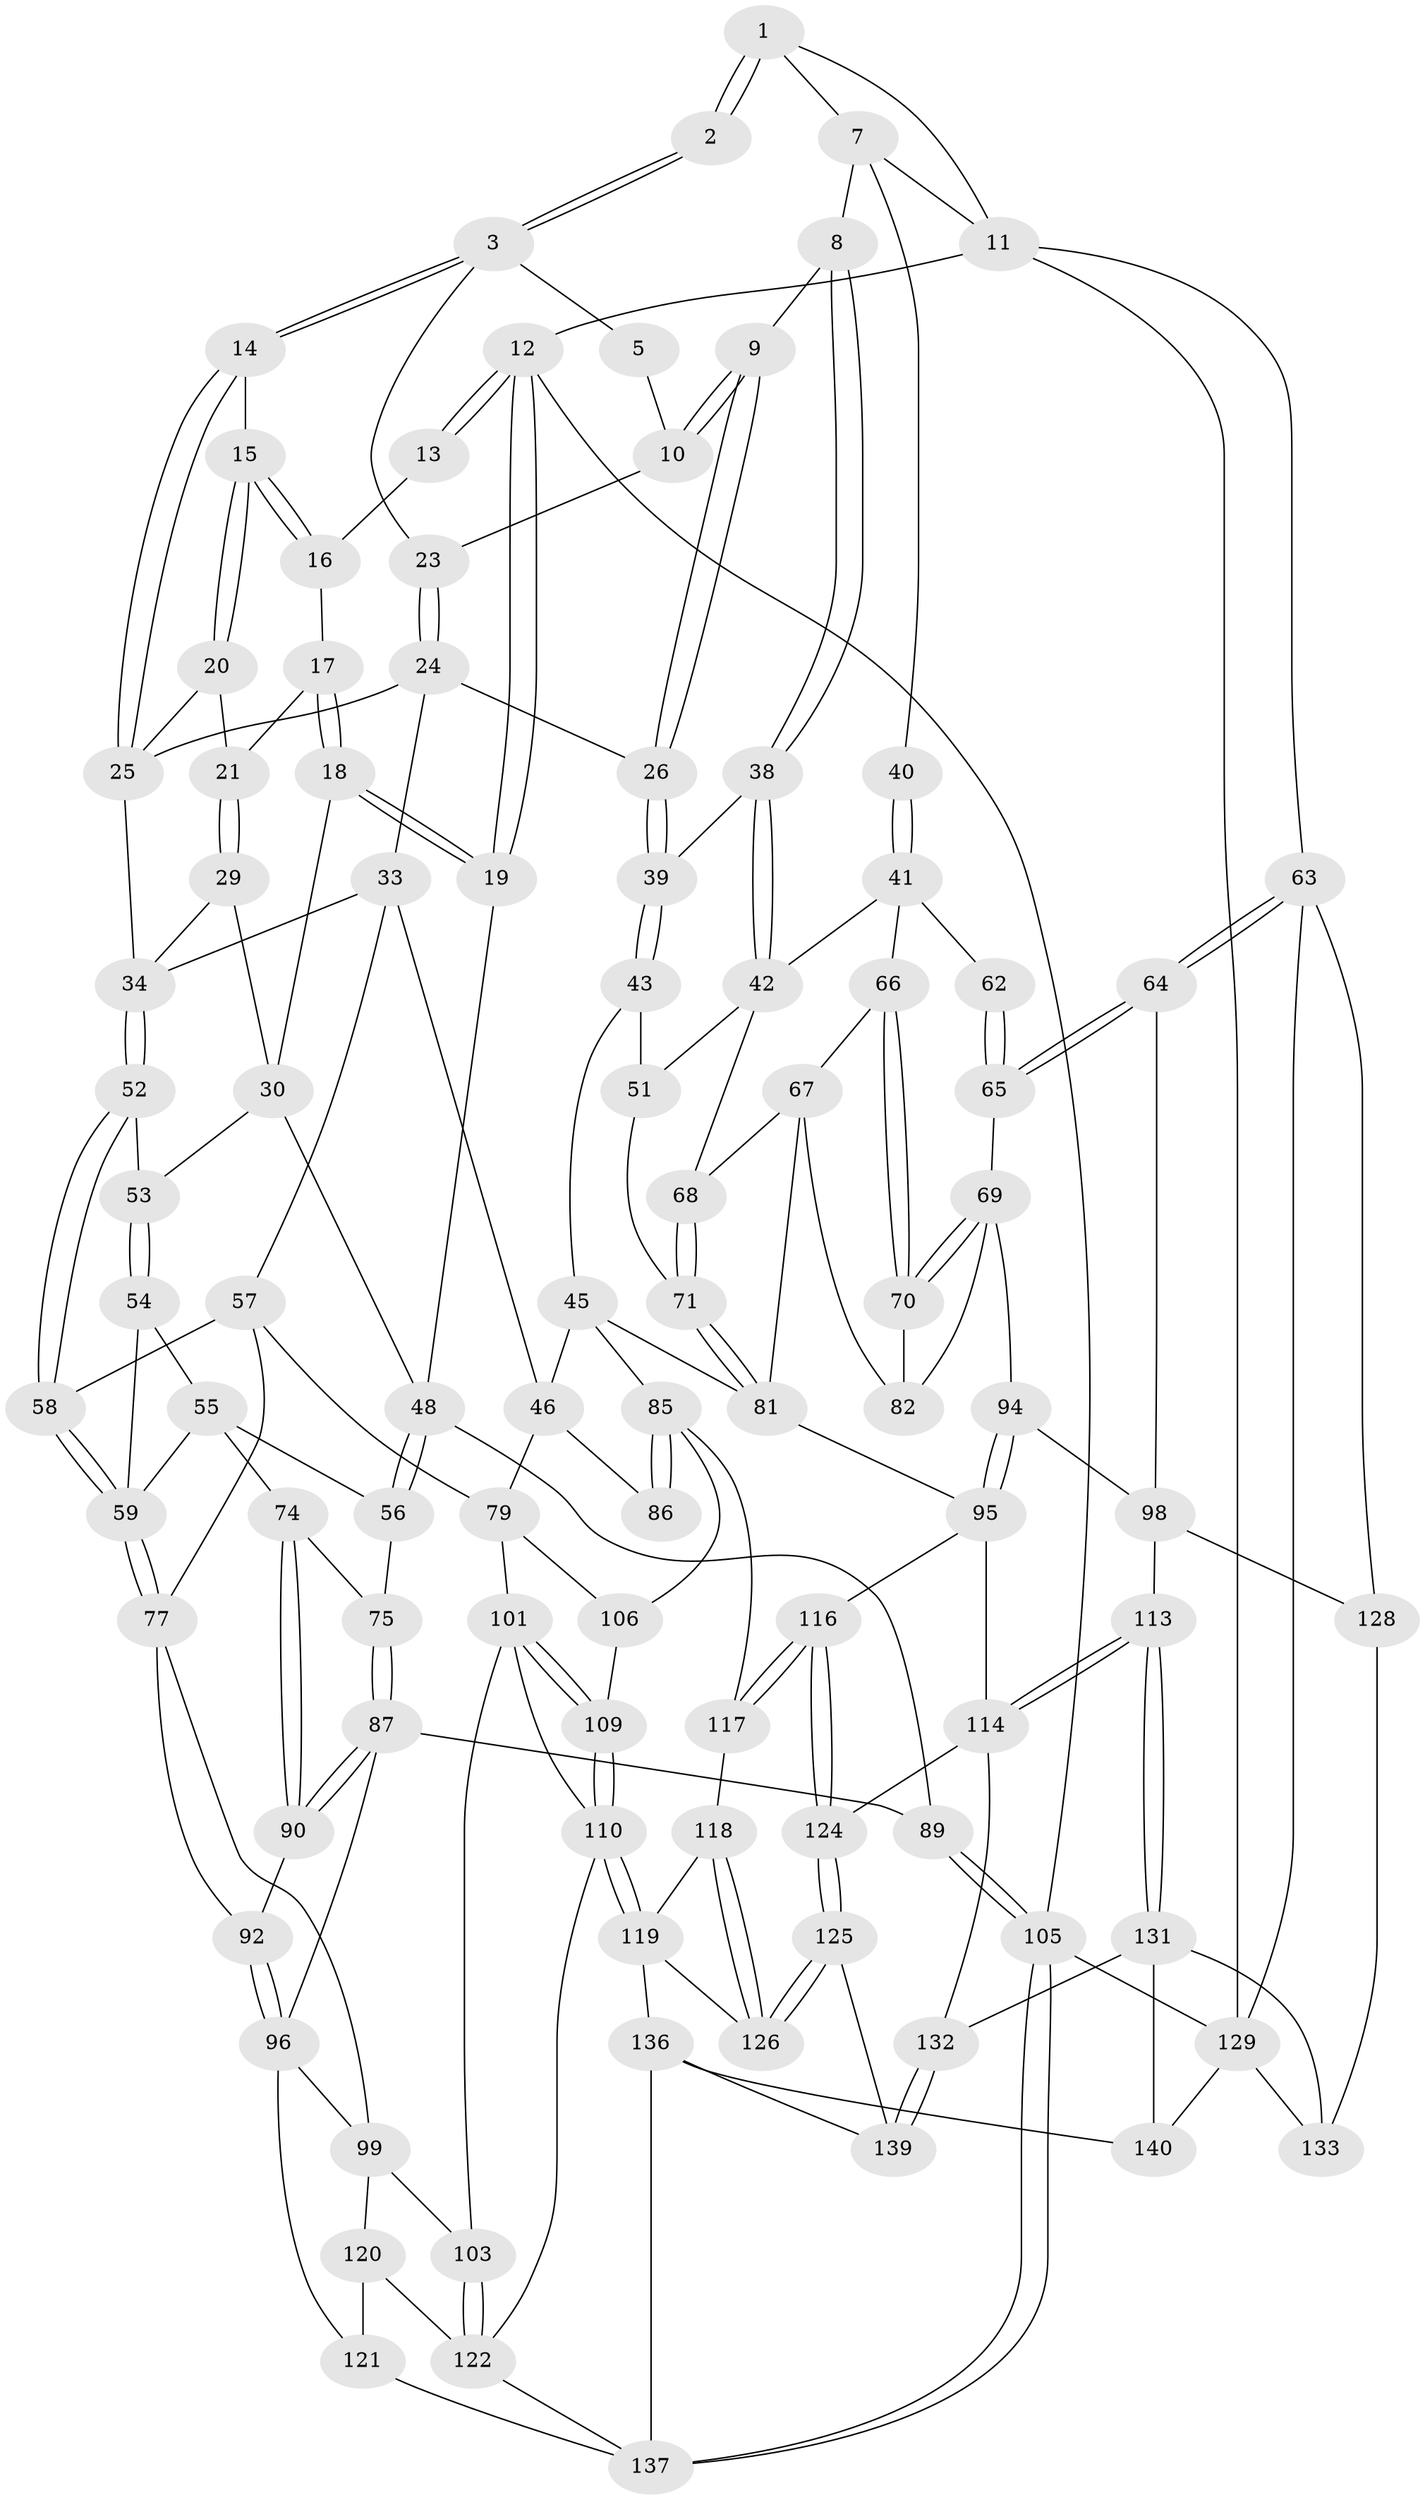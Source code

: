 // Generated by graph-tools (version 1.1) at 2025/52/02/27/25 19:52:42]
// undirected, 99 vertices, 218 edges
graph export_dot {
graph [start="1"]
  node [color=gray90,style=filled];
  1 [pos="+0.5113130582637583+0",super="+6"];
  2 [pos="+0.24479441166149216+0"];
  3 [pos="+0.2507728780613453+0",super="+4"];
  5 [pos="+0.4925647383699029+0.02371233200838739"];
  7 [pos="+0.7559846723454542+0.00460899604158056",super="+37"];
  8 [pos="+0.7484312410836736+0.03351138192602844"];
  9 [pos="+0.5763807838241631+0.0905287940851952"];
  10 [pos="+0.5446275895881024+0.07553046505865293"];
  11 [pos="+1+0",super="+36"];
  12 [pos="+0+0"];
  13 [pos="+0+0"];
  14 [pos="+0.2395299907957667+0.0019220522243951798"];
  15 [pos="+0.17579745498835678+0.10793803041653965"];
  16 [pos="+0.09315332541265453+0.08109017387070777"];
  17 [pos="+0.08003514829062477+0.0865988938468436",super="+22"];
  18 [pos="+0+0",super="+28"];
  19 [pos="+0+0"];
  20 [pos="+0.17003276499550254+0.13012606620877315"];
  21 [pos="+0.13955499512650807+0.1610799720334566"];
  23 [pos="+0.43201189800755974+0.09207193956364068"];
  24 [pos="+0.4237873884680848+0.13394608691426202",super="+27"];
  25 [pos="+0.3319255721865115+0.14497608189164418",super="+32"];
  26 [pos="+0.4952442521049859+0.18897758071033668"];
  29 [pos="+0.12407542105572503+0.20729651657662732"];
  30 [pos="+0.10380255081710996+0.24521732709241728",super="+31"];
  33 [pos="+0.38564556198153804+0.2742287709168118",super="+47"];
  34 [pos="+0.29112763710551615+0.24805766085215322",super="+35"];
  38 [pos="+0.756239173901927+0.10664907060674941"];
  39 [pos="+0.5376115489125322+0.2434017496277374"];
  40 [pos="+1+0.21333331784534307"];
  41 [pos="+0.8092522022606831+0.21888704287531985",super="+61"];
  42 [pos="+0.7916228539512623+0.2121838504018861",super="+50"];
  43 [pos="+0.5500283689272616+0.30955464869929483",super="+44"];
  45 [pos="+0.5104802561907821+0.350752560954185",super="+84"];
  46 [pos="+0.49754841462897137+0.3569242353776802",super="+78"];
  48 [pos="+0+0.29974684104304417",super="+49"];
  51 [pos="+0.7215893494556339+0.28430123824644044",super="+72"];
  52 [pos="+0.2802484731426099+0.2655809311639589"];
  53 [pos="+0.14823940405649474+0.27687022678947276"];
  54 [pos="+0.16508886628303407+0.3430874912469372"];
  55 [pos="+0.08349918621742969+0.35967605228954524",super="+73"];
  56 [pos="+0.04455508016717929+0.3626545497459391"];
  57 [pos="+0.3567950715664889+0.390480625034703",super="+76"];
  58 [pos="+0.2695638231522479+0.3451308834989536"];
  59 [pos="+0.22395481844739112+0.39130776502789943",super="+60"];
  62 [pos="+0.9593481221545207+0.33520166058690243"];
  63 [pos="+1+0.4869159130566958",super="+127"];
  64 [pos="+1+0.4868819455147194"];
  65 [pos="+1+0.44266555157664234"];
  66 [pos="+0.8927663903639372+0.3731077476381401"];
  67 [pos="+0.8400014271896816+0.41037366488506255",super="+80"];
  68 [pos="+0.8054829984845342+0.3877338851923216"];
  69 [pos="+0.9952356359561748+0.44447146608655547",super="+93"];
  70 [pos="+0.9273909192611327+0.41311886371039375"];
  71 [pos="+0.6896040850106768+0.504075198841124"];
  74 [pos="+0.15990345986553114+0.4178625598014741"];
  75 [pos="+0.07124088666859107+0.401871823496275"];
  77 [pos="+0.25593002535960113+0.4775466317720996",super="+91"];
  79 [pos="+0.38084217963876865+0.510440406022315",super="+100"];
  81 [pos="+0.6878655102265663+0.5167052413986049",super="+83"];
  82 [pos="+0.8575012244313613+0.44963140142435887"];
  85 [pos="+0.6363985126729012+0.5479890458952494",super="+107"];
  86 [pos="+0.5613717324321397+0.519862304755763"];
  87 [pos="+0.07824042063459616+0.49638490884454",super="+88"];
  89 [pos="+0+0.6686617777734282"];
  90 [pos="+0.13622602333631056+0.48263529417319667"];
  92 [pos="+0.17790861835925464+0.5090211242623107"];
  94 [pos="+0.8630727919477509+0.5603992404934783"];
  95 [pos="+0.7179484362106603+0.5639514393486769",super="+115"];
  96 [pos="+0.14443058417602567+0.6227194625902036",super="+97"];
  98 [pos="+0.8953915029187103+0.5927428771347301",super="+112"];
  99 [pos="+0.23992948000496256+0.6285412314719362",super="+104"];
  101 [pos="+0.3799099197323673+0.5543272739105435",super="+102"];
  103 [pos="+0.2798431278321785+0.6364679325298184"];
  105 [pos="+0+1"];
  106 [pos="+0.45140859454987414+0.5364170398524652",super="+108"];
  109 [pos="+0.46142187782460836+0.6530412558933265"];
  110 [pos="+0.44493857323555996+0.7244388072695513",super="+111"];
  113 [pos="+0.8370954589671689+0.7283712734365436"];
  114 [pos="+0.7799040606538719+0.6947218850958262",super="+130"];
  116 [pos="+0.6634947191092243+0.7619167608000248"];
  117 [pos="+0.590288323479738+0.640017686320712"];
  118 [pos="+0.5684835556078274+0.6918504184552734"];
  119 [pos="+0.47081330109680736+0.7413940002390974",super="+135"];
  120 [pos="+0.24355900717508217+0.7439204545322811"];
  121 [pos="+0.0768326226138224+0.7306553188954963"];
  122 [pos="+0.38369892599835975+0.7519352642180277",super="+123"];
  124 [pos="+0.6595250971427167+0.7761135302369866"];
  125 [pos="+0.6367245383785025+0.8179129946177824"];
  126 [pos="+0.6040421527124383+0.826915405473619"];
  128 [pos="+1+0.7521224385879012"];
  129 [pos="+1+1",super="+142"];
  131 [pos="+0.8207515081990832+0.8268234619024062",super="+134"];
  132 [pos="+0.8085985925412135+0.82681085731334"];
  133 [pos="+0.903478836358274+0.8363834079823547"];
  136 [pos="+0.44642273592134535+1",super="+141"];
  137 [pos="+0.2764236487056242+1",super="+138"];
  139 [pos="+0.693668476087201+0.8525291905491055"];
  140 [pos="+0.8747501889788535+1"];
  1 -- 2;
  1 -- 2;
  1 -- 11;
  1 -- 7;
  2 -- 3;
  2 -- 3;
  3 -- 14;
  3 -- 14;
  3 -- 5;
  3 -- 23;
  5 -- 10;
  7 -- 8;
  7 -- 40;
  7 -- 11;
  8 -- 9;
  8 -- 38;
  8 -- 38;
  9 -- 10;
  9 -- 10;
  9 -- 26;
  9 -- 26;
  10 -- 23;
  11 -- 12;
  11 -- 129;
  11 -- 63;
  12 -- 13;
  12 -- 13;
  12 -- 19;
  12 -- 19;
  12 -- 105;
  13 -- 16;
  14 -- 15;
  14 -- 25;
  14 -- 25;
  15 -- 16;
  15 -- 16;
  15 -- 20;
  15 -- 20;
  16 -- 17;
  17 -- 18 [weight=2];
  17 -- 18;
  17 -- 21;
  18 -- 19;
  18 -- 19;
  18 -- 30;
  19 -- 48;
  20 -- 21;
  20 -- 25;
  21 -- 29;
  21 -- 29;
  23 -- 24;
  23 -- 24;
  24 -- 25;
  24 -- 33;
  24 -- 26;
  25 -- 34;
  26 -- 39;
  26 -- 39;
  29 -- 30;
  29 -- 34;
  30 -- 53;
  30 -- 48;
  33 -- 34;
  33 -- 46;
  33 -- 57;
  34 -- 52;
  34 -- 52;
  38 -- 39;
  38 -- 42;
  38 -- 42;
  39 -- 43;
  39 -- 43;
  40 -- 41;
  40 -- 41;
  41 -- 42;
  41 -- 66;
  41 -- 62;
  42 -- 51;
  42 -- 68;
  43 -- 51 [weight=2];
  43 -- 45;
  45 -- 46;
  45 -- 81;
  45 -- 85;
  46 -- 86;
  46 -- 79;
  48 -- 56;
  48 -- 56;
  48 -- 89;
  51 -- 71;
  52 -- 53;
  52 -- 58;
  52 -- 58;
  53 -- 54;
  53 -- 54;
  54 -- 55;
  54 -- 59;
  55 -- 56;
  55 -- 74;
  55 -- 59;
  56 -- 75;
  57 -- 58;
  57 -- 77;
  57 -- 79;
  58 -- 59;
  58 -- 59;
  59 -- 77;
  59 -- 77;
  62 -- 65;
  62 -- 65;
  63 -- 64;
  63 -- 64;
  63 -- 128;
  63 -- 129;
  64 -- 65;
  64 -- 65;
  64 -- 98;
  65 -- 69;
  66 -- 67;
  66 -- 70;
  66 -- 70;
  67 -- 68;
  67 -- 81;
  67 -- 82;
  68 -- 71;
  68 -- 71;
  69 -- 70;
  69 -- 70;
  69 -- 82;
  69 -- 94;
  70 -- 82;
  71 -- 81;
  71 -- 81;
  74 -- 75;
  74 -- 90;
  74 -- 90;
  75 -- 87;
  75 -- 87;
  77 -- 99;
  77 -- 92;
  79 -- 106;
  79 -- 101;
  81 -- 95;
  85 -- 86;
  85 -- 86;
  85 -- 117;
  85 -- 106;
  87 -- 90;
  87 -- 90;
  87 -- 96;
  87 -- 89;
  89 -- 105;
  89 -- 105;
  90 -- 92;
  92 -- 96;
  92 -- 96;
  94 -- 95;
  94 -- 95;
  94 -- 98;
  95 -- 114;
  95 -- 116;
  96 -- 99;
  96 -- 121;
  98 -- 128;
  98 -- 113;
  99 -- 120;
  99 -- 103;
  101 -- 109;
  101 -- 109;
  101 -- 103;
  101 -- 110;
  103 -- 122;
  103 -- 122;
  105 -- 137;
  105 -- 137;
  105 -- 129;
  106 -- 109;
  109 -- 110;
  109 -- 110;
  110 -- 119;
  110 -- 119;
  110 -- 122;
  113 -- 114;
  113 -- 114;
  113 -- 131;
  113 -- 131;
  114 -- 132;
  114 -- 124;
  116 -- 117;
  116 -- 117;
  116 -- 124;
  116 -- 124;
  117 -- 118;
  118 -- 119;
  118 -- 126;
  118 -- 126;
  119 -- 136;
  119 -- 126;
  120 -- 121;
  120 -- 122;
  121 -- 137;
  122 -- 137;
  124 -- 125;
  124 -- 125;
  125 -- 126;
  125 -- 126;
  125 -- 139;
  128 -- 133;
  129 -- 140;
  129 -- 133;
  131 -- 132;
  131 -- 140;
  131 -- 133;
  132 -- 139;
  132 -- 139;
  136 -- 137;
  136 -- 139;
  136 -- 140;
}
